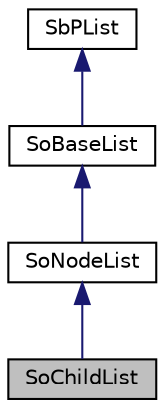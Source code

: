 digraph "SoChildList"
{
 // LATEX_PDF_SIZE
  edge [fontname="Helvetica",fontsize="10",labelfontname="Helvetica",labelfontsize="10"];
  node [fontname="Helvetica",fontsize="10",shape=record];
  Node1 [label="SoChildList",height=0.2,width=0.4,color="black", fillcolor="grey75", style="filled", fontcolor="black",tooltip="The SoChildList class is a container for node children."];
  Node2 -> Node1 [dir="back",color="midnightblue",fontsize="10",style="solid",fontname="Helvetica"];
  Node2 [label="SoNodeList",height=0.2,width=0.4,color="black", fillcolor="white", style="filled",URL="$classSoNodeList.html",tooltip="The SoNodeList class is a container for pointers to SoNode objects."];
  Node3 -> Node2 [dir="back",color="midnightblue",fontsize="10",style="solid",fontname="Helvetica"];
  Node3 [label="SoBaseList",height=0.2,width=0.4,color="black", fillcolor="white", style="filled",URL="$classSoBaseList.html",tooltip="The SoBaseList class is a container for pointers to SoBase derived objects."];
  Node4 -> Node3 [dir="back",color="midnightblue",fontsize="10",style="solid",fontname="Helvetica"];
  Node4 [label="SbPList",height=0.2,width=0.4,color="black", fillcolor="white", style="filled",URL="$classSbPList.html",tooltip="The SbPList class is a container class for void pointers."];
}
